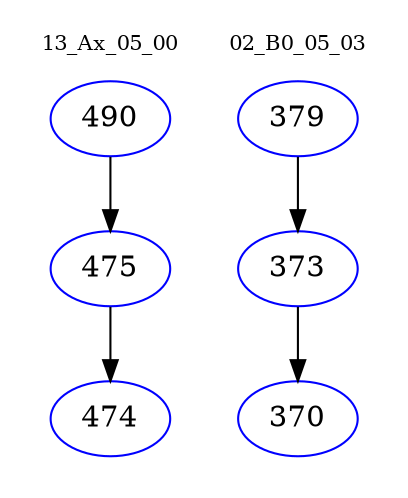 digraph{
subgraph cluster_0 {
color = white
label = "13_Ax_05_00";
fontsize=10;
T0_490 [label="490", color="blue"]
T0_490 -> T0_475 [color="black"]
T0_475 [label="475", color="blue"]
T0_475 -> T0_474 [color="black"]
T0_474 [label="474", color="blue"]
}
subgraph cluster_1 {
color = white
label = "02_B0_05_03";
fontsize=10;
T1_379 [label="379", color="blue"]
T1_379 -> T1_373 [color="black"]
T1_373 [label="373", color="blue"]
T1_373 -> T1_370 [color="black"]
T1_370 [label="370", color="blue"]
}
}
